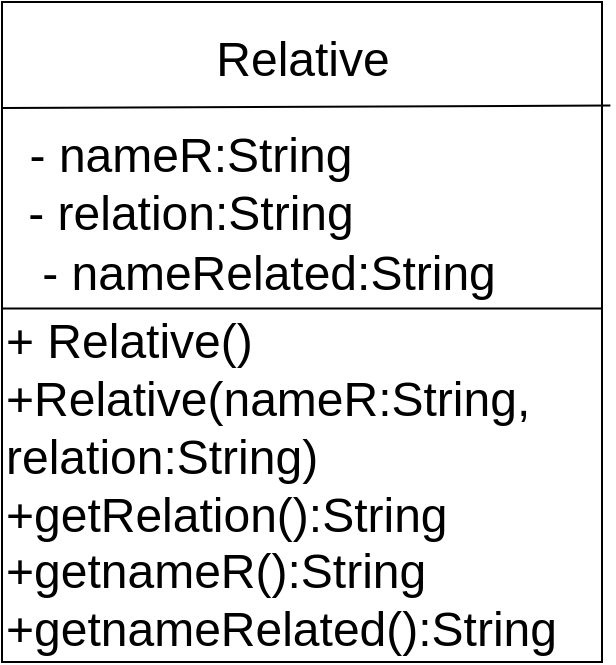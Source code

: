 <mxfile>
    <diagram id="R721RSbBpMfSJYR2NfQt" name="Page-1">
        <mxGraphModel dx="1714" dy="556" grid="1" gridSize="10" guides="1" tooltips="1" connect="1" arrows="1" fold="1" page="1" pageScale="1" pageWidth="850" pageHeight="1100" math="0" shadow="0">
            <root>
                <mxCell id="0"/>
                <mxCell id="1" parent="0"/>
                <mxCell id="10" value="" style="group" parent="1" vertex="1" connectable="0">
                    <mxGeometry x="290" y="60" width="300" height="330" as="geometry"/>
                </mxCell>
                <mxCell id="2" value="" style="rounded=0;whiteSpace=wrap;html=1;" parent="10" vertex="1">
                    <mxGeometry width="300" height="330" as="geometry"/>
                </mxCell>
                <mxCell id="3" value="&lt;font style=&quot;font-size: 24px;&quot;&gt;Relative&lt;/font&gt;" style="text;html=1;strokeColor=none;fillColor=none;align=center;verticalAlign=middle;whiteSpace=wrap;rounded=0;" parent="10" vertex="1">
                    <mxGeometry x="92.222" width="116.667" height="58.929" as="geometry"/>
                </mxCell>
                <mxCell id="4" value="" style="endArrow=none;html=1;fontSize=24;entryX=1.014;entryY=0.157;entryDx=0;entryDy=0;entryPerimeter=0;" parent="10" target="2" edge="1">
                    <mxGeometry width="50" height="50" relative="1" as="geometry">
                        <mxPoint y="53.036" as="sourcePoint"/>
                        <mxPoint x="322.222" y="176.786" as="targetPoint"/>
                    </mxGeometry>
                </mxCell>
                <mxCell id="6" value="- nameR:String" style="text;html=1;strokeColor=none;fillColor=none;align=center;verticalAlign=middle;whiteSpace=wrap;rounded=0;fontSize=24;" parent="10" vertex="1">
                    <mxGeometry y="58.929" width="188.889" height="35.357" as="geometry"/>
                </mxCell>
                <mxCell id="7" value="- relation:String" style="text;html=1;strokeColor=none;fillColor=none;align=center;verticalAlign=middle;whiteSpace=wrap;rounded=0;fontSize=24;" parent="10" vertex="1">
                    <mxGeometry y="94.286" width="188.889" height="23.571" as="geometry"/>
                </mxCell>
                <mxCell id="8" value="&lt;div style=&quot;&quot;&gt;&lt;span style=&quot;background-color: initial;&quot;&gt;+ Relative()&lt;/span&gt;&lt;/div&gt;&lt;div style=&quot;&quot;&gt;&lt;span style=&quot;background-color: initial;&quot;&gt;+Relative(nameR:String, relation:String)&lt;/span&gt;&lt;/div&gt;&lt;div style=&quot;&quot;&gt;&lt;span style=&quot;background-color: initial;&quot;&gt;+getRelation():String&lt;/span&gt;&lt;/div&gt;&lt;div style=&quot;&quot;&gt;&lt;span style=&quot;background-color: initial;&quot;&gt;+getnameR():String&lt;/span&gt;&lt;/div&gt;&lt;div style=&quot;&quot;&gt;&lt;span style=&quot;background-color: initial;&quot;&gt;+getnameRelated():String&lt;/span&gt;&lt;/div&gt;" style="text;html=1;strokeColor=none;fillColor=none;align=left;verticalAlign=middle;whiteSpace=wrap;rounded=0;fontSize=24;" parent="10" vertex="1">
                    <mxGeometry y="153.214" width="300" height="176.786" as="geometry"/>
                </mxCell>
                <mxCell id="9" value="" style="endArrow=none;html=1;fontSize=24;exitX=0;exitY=0;exitDx=0;exitDy=0;entryX=1;entryY=0;entryDx=0;entryDy=0;" parent="10" source="8" target="8" edge="1">
                    <mxGeometry width="50" height="50" relative="1" as="geometry">
                        <mxPoint x="266.667" y="176.786" as="sourcePoint"/>
                        <mxPoint x="322.222" y="117.857" as="targetPoint"/>
                    </mxGeometry>
                </mxCell>
                <mxCell id="11" value="- nameRelated:String" style="text;html=1;strokeColor=none;fillColor=none;align=center;verticalAlign=middle;whiteSpace=wrap;rounded=0;fontSize=24;" vertex="1" parent="10">
                    <mxGeometry y="117.857" width="266.667" height="35.357" as="geometry"/>
                </mxCell>
            </root>
        </mxGraphModel>
    </diagram>
</mxfile>